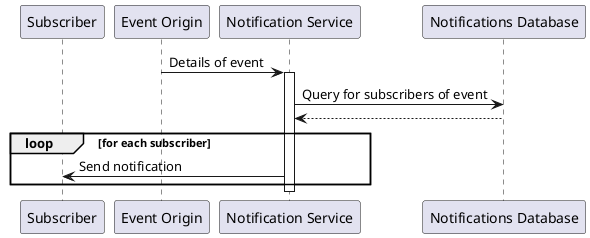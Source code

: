 @startuml

participant "Subscriber" as user
participant "Event Origin" as postserv
participant "Notification Service" as notserv
participant "Notifications Database" as notdb

postserv -> notserv: Details of event

activate notserv

notserv -> notdb: Query for subscribers of event
notdb --> notserv

loop for each subscriber

notserv -> user: Send notification

end

deactivate notserv

@enduml
